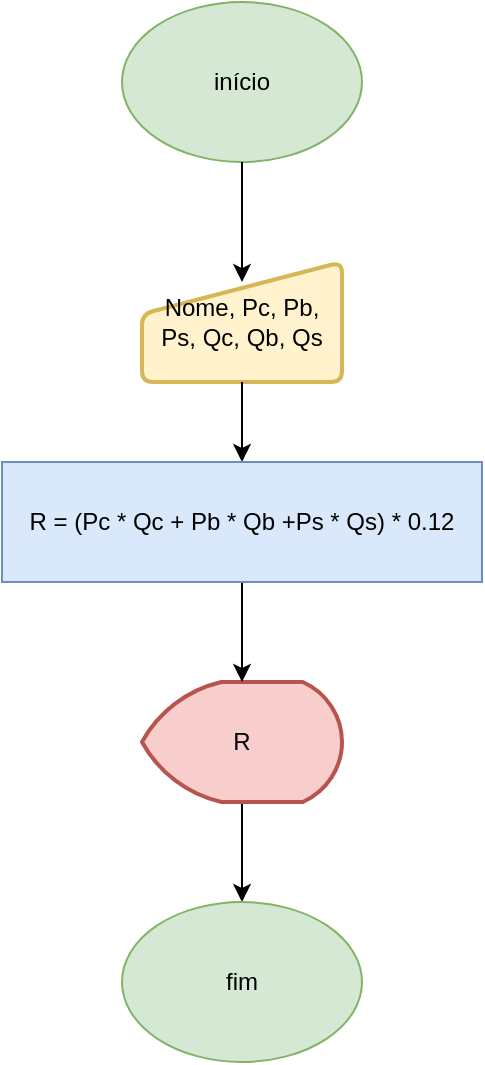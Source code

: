 <mxfile version="24.7.8">
  <diagram name="Page-1" id="x436nw2a3fQkttNt9fFi">
    <mxGraphModel dx="1390" dy="744" grid="1" gridSize="10" guides="1" tooltips="1" connect="1" arrows="1" fold="1" page="1" pageScale="1" pageWidth="850" pageHeight="1100" math="0" shadow="0">
      <root>
        <mxCell id="0" />
        <mxCell id="1" parent="0" />
        <mxCell id="jeCg72-pYYv0W8vjRzq4-4" value="início" style="ellipse;whiteSpace=wrap;html=1;fillColor=#d5e8d4;strokeColor=#82b366;" parent="1" vertex="1">
          <mxGeometry x="80" y="10" width="120" height="80" as="geometry" />
        </mxCell>
        <mxCell id="jeCg72-pYYv0W8vjRzq4-16" style="edgeStyle=orthogonalEdgeStyle;rounded=0;orthogonalLoop=1;jettySize=auto;html=1;" parent="1" edge="1">
          <mxGeometry relative="1" as="geometry">
            <mxPoint x="130" y="430" as="sourcePoint" />
          </mxGeometry>
        </mxCell>
        <mxCell id="klOBz9_SC71Y1ds55rlh-22" value="não" style="edgeStyle=orthogonalEdgeStyle;rounded=0;orthogonalLoop=1;jettySize=auto;html=1;entryX=0;entryY=0.5;entryDx=0;entryDy=0;" parent="1" source="klOBz9_SC71Y1ds55rlh-18" edge="1">
          <mxGeometry relative="1" as="geometry">
            <Array as="points">
              <mxPoint x="250" y="500" />
              <mxPoint x="250" y="185" />
            </Array>
            <mxPoint x="280" y="185" as="targetPoint" />
          </mxGeometry>
        </mxCell>
        <mxCell id="d3MKEvzSY7tE_r2hZzPd-1" value="Nome, Pc, Pb, Ps, Qc, Qb, Qs" style="html=1;strokeWidth=2;shape=manualInput;whiteSpace=wrap;rounded=1;size=26;arcSize=11;fillColor=#fff2cc;strokeColor=#d6b656;" vertex="1" parent="1">
          <mxGeometry x="90" y="140" width="100" height="60" as="geometry" />
        </mxCell>
        <mxCell id="d3MKEvzSY7tE_r2hZzPd-2" style="edgeStyle=orthogonalEdgeStyle;rounded=0;orthogonalLoop=1;jettySize=auto;html=1;entryX=0.5;entryY=0.167;entryDx=0;entryDy=0;entryPerimeter=0;" edge="1" parent="1" source="jeCg72-pYYv0W8vjRzq4-4" target="d3MKEvzSY7tE_r2hZzPd-1">
          <mxGeometry relative="1" as="geometry" />
        </mxCell>
        <mxCell id="d3MKEvzSY7tE_r2hZzPd-42" value="" style="edgeStyle=orthogonalEdgeStyle;rounded=0;orthogonalLoop=1;jettySize=auto;html=1;" edge="1" parent="1" source="d3MKEvzSY7tE_r2hZzPd-5" target="d3MKEvzSY7tE_r2hZzPd-7">
          <mxGeometry relative="1" as="geometry" />
        </mxCell>
        <mxCell id="d3MKEvzSY7tE_r2hZzPd-5" value="R" style="strokeWidth=2;html=1;shape=mxgraph.flowchart.display;whiteSpace=wrap;fillColor=#f8cecc;strokeColor=#b85450;" vertex="1" parent="1">
          <mxGeometry x="90" y="350" width="100" height="60" as="geometry" />
        </mxCell>
        <mxCell id="d3MKEvzSY7tE_r2hZzPd-7" value="fim" style="ellipse;whiteSpace=wrap;html=1;fillColor=#d5e8d4;strokeColor=#82b366;" vertex="1" parent="1">
          <mxGeometry x="80" y="460" width="120" height="80" as="geometry" />
        </mxCell>
        <mxCell id="d3MKEvzSY7tE_r2hZzPd-13" style="edgeStyle=orthogonalEdgeStyle;rounded=0;orthogonalLoop=1;jettySize=auto;html=1;entryX=0.5;entryY=0;entryDx=0;entryDy=0;entryPerimeter=0;" edge="1" parent="1" source="d3MKEvzSY7tE_r2hZzPd-1">
          <mxGeometry relative="1" as="geometry">
            <mxPoint x="140" y="240" as="targetPoint" />
          </mxGeometry>
        </mxCell>
        <mxCell id="d3MKEvzSY7tE_r2hZzPd-41" value="" style="edgeStyle=orthogonalEdgeStyle;rounded=0;orthogonalLoop=1;jettySize=auto;html=1;" edge="1" parent="1" source="d3MKEvzSY7tE_r2hZzPd-40" target="d3MKEvzSY7tE_r2hZzPd-5">
          <mxGeometry relative="1" as="geometry" />
        </mxCell>
        <mxCell id="d3MKEvzSY7tE_r2hZzPd-40" value="R = (Pc * Qc + Pb * Qb +Ps * Qs) * 0.12" style="rounded=0;whiteSpace=wrap;html=1;fillColor=#dae8fc;strokeColor=#6c8ebf;" vertex="1" parent="1">
          <mxGeometry x="20" y="240" width="240" height="60" as="geometry" />
        </mxCell>
      </root>
    </mxGraphModel>
  </diagram>
</mxfile>
